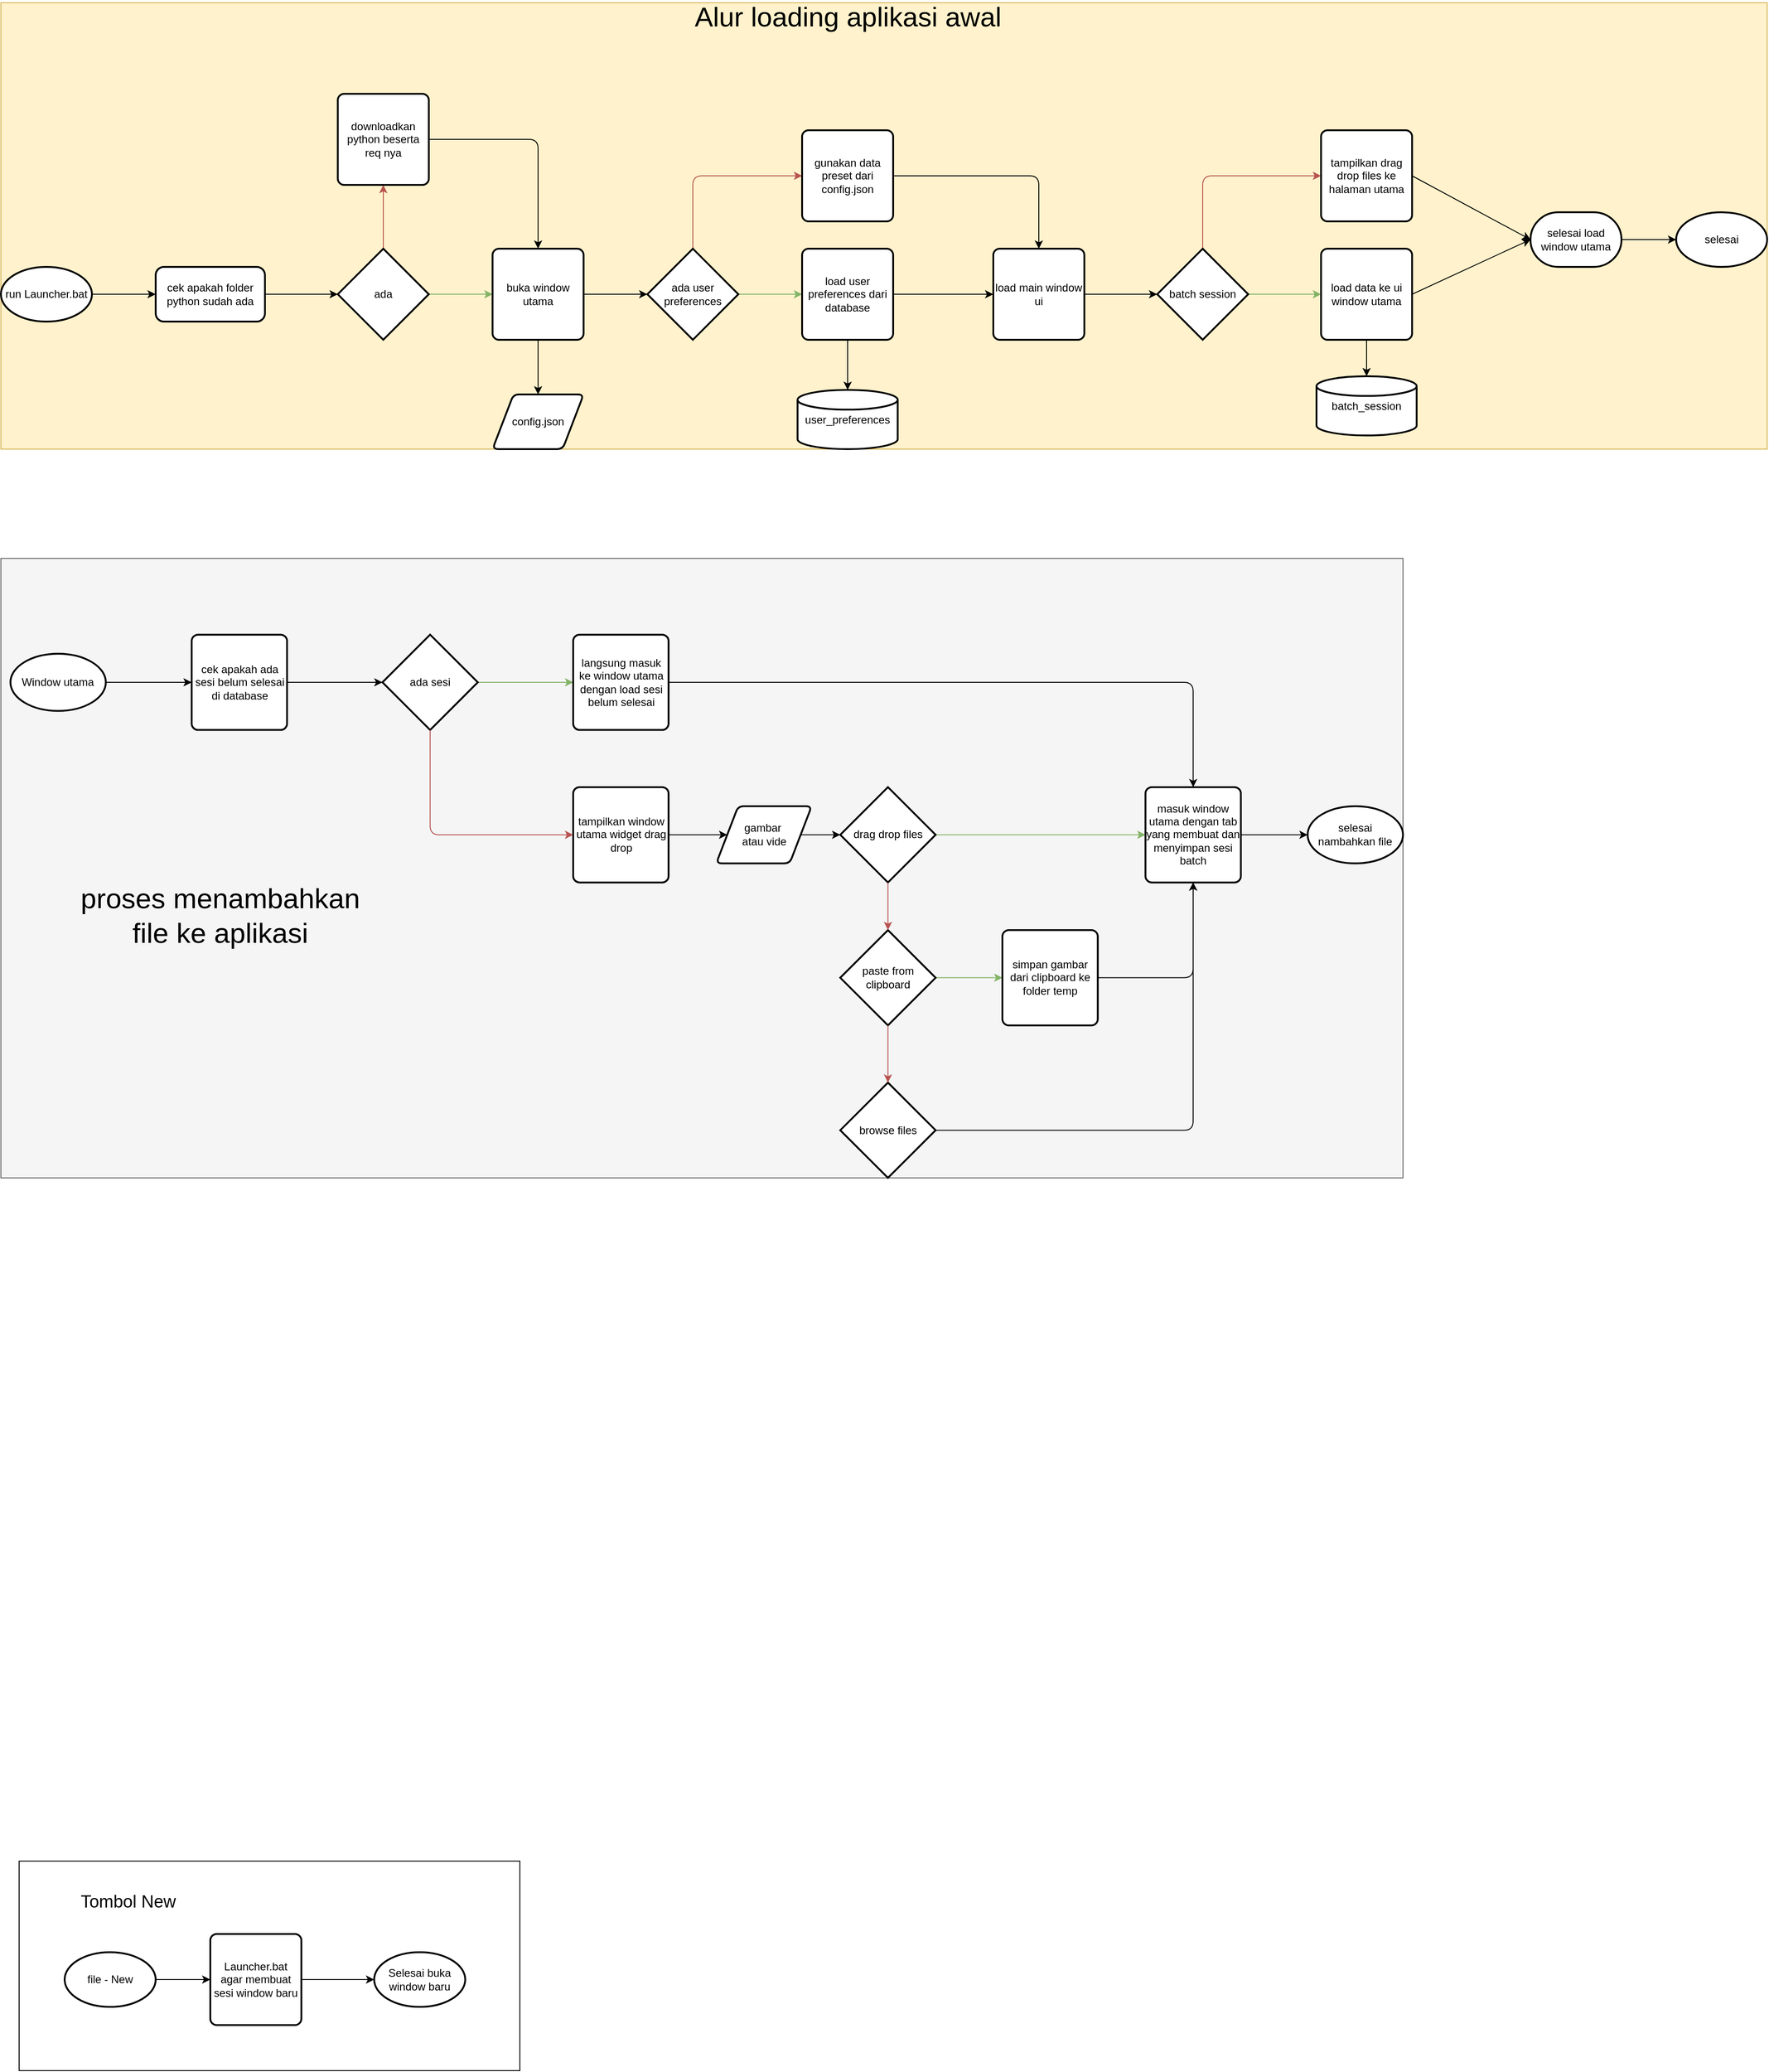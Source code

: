 <mxfile>
    <diagram id="F0ctVxVE38bWQ0yOnthC" name="Page-1">
        <mxGraphModel dx="3080" dy="2131" grid="1" gridSize="10" guides="1" tooltips="1" connect="1" arrows="1" fold="1" page="0" pageScale="1" pageWidth="850" pageHeight="1100" math="0" shadow="0">
            <root>
                <mxCell id="0"/>
                <mxCell id="1" parent="0"/>
                <mxCell id="142" value="" style="group" vertex="1" connectable="0" parent="1">
                    <mxGeometry x="370" y="1850" width="550" height="230" as="geometry"/>
                </mxCell>
                <mxCell id="101" value="" style="rounded=0;whiteSpace=wrap;html=1;" vertex="1" parent="142">
                    <mxGeometry width="550" height="230" as="geometry"/>
                </mxCell>
                <mxCell id="94" value="Launcher.bat&lt;div&gt;agar membuat sesi window baru&lt;/div&gt;" style="rounded=1;whiteSpace=wrap;html=1;absoluteArcSize=1;arcSize=14;strokeWidth=2;" vertex="1" parent="142">
                    <mxGeometry x="210" y="80" width="100" height="100" as="geometry"/>
                </mxCell>
                <mxCell id="96" style="edgeStyle=none;html=1;exitX=1;exitY=0.5;exitDx=0;exitDy=0;exitPerimeter=0;entryX=0;entryY=0.5;entryDx=0;entryDy=0;" edge="1" parent="142" source="95" target="94">
                    <mxGeometry relative="1" as="geometry"/>
                </mxCell>
                <mxCell id="95" value="file - New" style="strokeWidth=2;html=1;shape=mxgraph.flowchart.start_1;whiteSpace=wrap;" vertex="1" parent="142">
                    <mxGeometry x="50" y="100" width="100" height="60" as="geometry"/>
                </mxCell>
                <mxCell id="99" value="Selesai buka window baru" style="strokeWidth=2;html=1;shape=mxgraph.flowchart.start_1;whiteSpace=wrap;" vertex="1" parent="142">
                    <mxGeometry x="390" y="100" width="100" height="60" as="geometry"/>
                </mxCell>
                <mxCell id="100" style="edgeStyle=none;html=1;exitX=1;exitY=0.5;exitDx=0;exitDy=0;entryX=0;entryY=0.5;entryDx=0;entryDy=0;entryPerimeter=0;" edge="1" parent="142" source="94" target="99">
                    <mxGeometry relative="1" as="geometry"/>
                </mxCell>
                <mxCell id="141" value="Tombol New" style="text;html=1;align=center;verticalAlign=middle;whiteSpace=wrap;rounded=0;fontSize=19;" vertex="1" parent="142">
                    <mxGeometry x="30" y="30" width="180" height="30" as="geometry"/>
                </mxCell>
                <mxCell id="180" value="" style="group;strokeColor=#666666;rounded=0;fillColor=#f5f5f5;fontColor=#333333;" vertex="1" connectable="0" parent="1">
                    <mxGeometry x="350" y="420" width="1540" height="680" as="geometry"/>
                </mxCell>
                <mxCell id="146" style="edgeStyle=none;html=1;exitX=1;exitY=0.5;exitDx=0;exitDy=0;exitPerimeter=0;entryX=0;entryY=0.5;entryDx=0;entryDy=0;" edge="1" parent="180" source="143" target="145">
                    <mxGeometry relative="1" as="geometry"/>
                </mxCell>
                <mxCell id="143" value="Window utama" style="strokeWidth=2;html=1;shape=mxgraph.flowchart.start_1;whiteSpace=wrap;" vertex="1" parent="180">
                    <mxGeometry x="10.476" y="104.615" width="104.762" height="62.769" as="geometry"/>
                </mxCell>
                <mxCell id="145" value="cek apakah ada sesi belum selesai di database" style="rounded=1;whiteSpace=wrap;html=1;absoluteArcSize=1;arcSize=14;strokeWidth=2;" vertex="1" parent="180">
                    <mxGeometry x="209.524" y="83.692" width="104.762" height="104.615" as="geometry"/>
                </mxCell>
                <mxCell id="150" style="edgeStyle=none;html=1;exitX=1;exitY=0.5;exitDx=0;exitDy=0;exitPerimeter=0;entryX=0;entryY=0.5;entryDx=0;entryDy=0;fillColor=#d5e8d4;strokeColor=#82b366;" edge="1" parent="180" source="147" target="149">
                    <mxGeometry relative="1" as="geometry"/>
                </mxCell>
                <mxCell id="147" value="ada sesi" style="strokeWidth=2;html=1;shape=mxgraph.flowchart.decision;whiteSpace=wrap;" vertex="1" parent="180">
                    <mxGeometry x="419.048" y="83.692" width="104.762" height="104.615" as="geometry"/>
                </mxCell>
                <mxCell id="148" style="edgeStyle=none;html=1;exitX=1;exitY=0.5;exitDx=0;exitDy=0;entryX=0;entryY=0.5;entryDx=0;entryDy=0;entryPerimeter=0;" edge="1" parent="180" source="145" target="147">
                    <mxGeometry relative="1" as="geometry"/>
                </mxCell>
                <mxCell id="161" style="edgeStyle=orthogonalEdgeStyle;html=1;exitX=1;exitY=0.5;exitDx=0;exitDy=0;entryX=0.5;entryY=0;entryDx=0;entryDy=0;" edge="1" parent="180" source="149" target="159">
                    <mxGeometry relative="1" as="geometry"/>
                </mxCell>
                <mxCell id="149" value="langsung masuk ke window utama dengan load sesi belum selesai" style="rounded=1;whiteSpace=wrap;html=1;absoluteArcSize=1;arcSize=14;strokeWidth=2;" vertex="1" parent="180">
                    <mxGeometry x="628.571" y="83.692" width="104.762" height="104.615" as="geometry"/>
                </mxCell>
                <mxCell id="172" style="edgeStyle=none;html=1;exitX=1;exitY=0.5;exitDx=0;exitDy=0;entryX=0;entryY=0.5;entryDx=0;entryDy=0;" edge="1" parent="180" source="151" target="171">
                    <mxGeometry relative="1" as="geometry"/>
                </mxCell>
                <mxCell id="151" value="tampilkan window utama widget drag drop" style="rounded=1;whiteSpace=wrap;html=1;absoluteArcSize=1;arcSize=14;strokeWidth=2;" vertex="1" parent="180">
                    <mxGeometry x="628.571" y="251.077" width="104.762" height="104.615" as="geometry"/>
                </mxCell>
                <mxCell id="160" style="edgeStyle=none;html=1;exitX=1;exitY=0.5;exitDx=0;exitDy=0;exitPerimeter=0;entryX=0;entryY=0.5;entryDx=0;entryDy=0;fillColor=#d5e8d4;strokeColor=#82b366;" edge="1" parent="180" source="157" target="159">
                    <mxGeometry relative="1" as="geometry"/>
                </mxCell>
                <mxCell id="157" value="drag drop files" style="strokeWidth=2;html=1;shape=mxgraph.flowchart.decision;whiteSpace=wrap;" vertex="1" parent="180">
                    <mxGeometry x="921.905" y="251.077" width="104.762" height="104.615" as="geometry"/>
                </mxCell>
                <mxCell id="159" value="masuk window utama dengan tab yang membuat dan menyimpan sesi batch" style="rounded=1;whiteSpace=wrap;html=1;absoluteArcSize=1;arcSize=14;strokeWidth=2;" vertex="1" parent="180">
                    <mxGeometry x="1257.143" y="251.077" width="104.762" height="104.615" as="geometry"/>
                </mxCell>
                <mxCell id="166" style="edgeStyle=none;html=1;exitX=1;exitY=0.5;exitDx=0;exitDy=0;exitPerimeter=0;entryX=0;entryY=0.5;entryDx=0;entryDy=0;fillColor=#d5e8d4;strokeColor=#82b366;" edge="1" parent="180" source="162" target="165">
                    <mxGeometry relative="1" as="geometry"/>
                </mxCell>
                <mxCell id="162" value="paste from clipboard" style="strokeWidth=2;html=1;shape=mxgraph.flowchart.decision;whiteSpace=wrap;" vertex="1" parent="180">
                    <mxGeometry x="921.905" y="408" width="104.762" height="104.615" as="geometry"/>
                </mxCell>
                <mxCell id="169" style="edgeStyle=orthogonalEdgeStyle;html=1;exitX=1;exitY=0.5;exitDx=0;exitDy=0;entryX=0.5;entryY=1;entryDx=0;entryDy=0;" edge="1" parent="180" source="165" target="159">
                    <mxGeometry relative="1" as="geometry"/>
                </mxCell>
                <mxCell id="165" value="simpan gambar dari clipboard ke folder temp" style="rounded=1;whiteSpace=wrap;html=1;absoluteArcSize=1;arcSize=14;strokeWidth=2;" vertex="1" parent="180">
                    <mxGeometry x="1100" y="408" width="104.762" height="104.615" as="geometry"/>
                </mxCell>
                <mxCell id="170" style="edgeStyle=orthogonalEdgeStyle;html=1;exitX=1;exitY=0.5;exitDx=0;exitDy=0;exitPerimeter=0;entryX=0.5;entryY=1;entryDx=0;entryDy=0;" edge="1" parent="180" source="167" target="159">
                    <mxGeometry relative="1" as="geometry"/>
                </mxCell>
                <mxCell id="167" value="browse files" style="strokeWidth=2;html=1;shape=mxgraph.flowchart.decision;whiteSpace=wrap;" vertex="1" parent="180">
                    <mxGeometry x="921.905" y="575.385" width="104.762" height="104.615" as="geometry"/>
                </mxCell>
                <mxCell id="171" value="gambar&amp;nbsp;&lt;div&gt;atau vide&lt;/div&gt;" style="shape=parallelogram;html=1;strokeWidth=2;perimeter=parallelogramPerimeter;whiteSpace=wrap;rounded=1;arcSize=12;size=0.23;" vertex="1" parent="180">
                    <mxGeometry x="785.714" y="272" width="104.762" height="62.769" as="geometry"/>
                </mxCell>
                <mxCell id="173" style="edgeStyle=none;html=1;exitX=1;exitY=0.5;exitDx=0;exitDy=0;entryX=0;entryY=0.5;entryDx=0;entryDy=0;entryPerimeter=0;" edge="1" parent="180" source="171" target="157">
                    <mxGeometry relative="1" as="geometry"/>
                </mxCell>
                <mxCell id="176" value="selesai nambahkan file" style="strokeWidth=2;html=1;shape=mxgraph.flowchart.start_1;whiteSpace=wrap;" vertex="1" parent="180">
                    <mxGeometry x="1435.238" y="272" width="104.762" height="62.769" as="geometry"/>
                </mxCell>
                <mxCell id="177" style="edgeStyle=none;html=1;exitX=1;exitY=0.5;exitDx=0;exitDy=0;entryX=0;entryY=0.5;entryDx=0;entryDy=0;entryPerimeter=0;" edge="1" parent="180" source="159" target="176">
                    <mxGeometry relative="1" as="geometry"/>
                </mxCell>
                <mxCell id="178" value="proses menambahkan file ke aplikasi" style="text;html=1;align=center;verticalAlign=middle;whiteSpace=wrap;rounded=0;fontSize=31;" vertex="1" parent="180">
                    <mxGeometry x="62.86" y="376.62" width="356.19" height="31.385" as="geometry"/>
                </mxCell>
                <mxCell id="152" style="edgeStyle=orthogonalEdgeStyle;html=1;exitX=0.5;exitY=1;exitDx=0;exitDy=0;exitPerimeter=0;entryX=0;entryY=0.5;entryDx=0;entryDy=0;fillColor=#f8cecc;strokeColor=#b85450;" edge="1" parent="180" source="147" target="151">
                    <mxGeometry relative="1" as="geometry"/>
                </mxCell>
                <mxCell id="163" style="edgeStyle=none;html=1;exitX=0.5;exitY=1;exitDx=0;exitDy=0;exitPerimeter=0;entryX=0.5;entryY=0;entryDx=0;entryDy=0;entryPerimeter=0;fillColor=#f8cecc;strokeColor=#b85450;" edge="1" parent="180" source="157" target="162">
                    <mxGeometry relative="1" as="geometry"/>
                </mxCell>
                <mxCell id="168" style="edgeStyle=none;html=1;exitX=0.5;exitY=1;exitDx=0;exitDy=0;exitPerimeter=0;entryX=0.5;entryY=0;entryDx=0;entryDy=0;entryPerimeter=0;fillColor=#f8cecc;strokeColor=#b85450;" edge="1" parent="180" source="162" target="167">
                    <mxGeometry relative="1" as="geometry"/>
                </mxCell>
                <mxCell id="182" value="" style="group;strokeColor=#d6b656;fillColor=#fff2cc;" vertex="1" connectable="0" parent="1">
                    <mxGeometry x="350" y="-190" width="1940" height="490" as="geometry"/>
                </mxCell>
                <mxCell id="47" value="" style="edgeStyle=none;html=1;" edge="1" parent="182" source="45" target="46">
                    <mxGeometry relative="1" as="geometry"/>
                </mxCell>
                <mxCell id="45" value="run Launcher.bat" style="strokeWidth=2;html=1;shape=mxgraph.flowchart.start_1;whiteSpace=wrap;" vertex="1" parent="182">
                    <mxGeometry y="290" width="100" height="60" as="geometry"/>
                </mxCell>
                <mxCell id="46" value="cek apakah folder python sudah ada" style="rounded=1;whiteSpace=wrap;html=1;strokeWidth=2;" vertex="1" parent="182">
                    <mxGeometry x="170" y="290" width="120" height="60" as="geometry"/>
                </mxCell>
                <mxCell id="55" style="edgeStyle=none;html=1;exitX=1;exitY=0.5;exitDx=0;exitDy=0;exitPerimeter=0;entryX=0;entryY=0.5;entryDx=0;entryDy=0;fillColor=#d5e8d4;strokeColor=#82b366;" edge="1" parent="182" source="48" target="51">
                    <mxGeometry relative="1" as="geometry"/>
                </mxCell>
                <mxCell id="68" style="edgeStyle=none;html=1;exitX=0.5;exitY=0;exitDx=0;exitDy=0;exitPerimeter=0;entryX=0.5;entryY=1;entryDx=0;entryDy=0;fillColor=#f8cecc;strokeColor=#b85450;" edge="1" parent="182" source="48" target="56">
                    <mxGeometry relative="1" as="geometry"/>
                </mxCell>
                <mxCell id="48" value="ada" style="strokeWidth=2;html=1;shape=mxgraph.flowchart.decision;whiteSpace=wrap;" vertex="1" parent="182">
                    <mxGeometry x="370" y="270" width="100" height="100" as="geometry"/>
                </mxCell>
                <mxCell id="50" style="edgeStyle=none;html=1;exitX=1;exitY=0.5;exitDx=0;exitDy=0;entryX=0;entryY=0.5;entryDx=0;entryDy=0;entryPerimeter=0;" edge="1" parent="182" source="46" target="48">
                    <mxGeometry relative="1" as="geometry"/>
                </mxCell>
                <mxCell id="53" style="edgeStyle=none;html=1;exitX=0.5;exitY=1;exitDx=0;exitDy=0;" edge="1" parent="182" source="51" target="52">
                    <mxGeometry relative="1" as="geometry"/>
                </mxCell>
                <mxCell id="51" value="buka window utama" style="rounded=1;whiteSpace=wrap;html=1;absoluteArcSize=1;arcSize=14;strokeWidth=2;" vertex="1" parent="182">
                    <mxGeometry x="540" y="270" width="100" height="100" as="geometry"/>
                </mxCell>
                <mxCell id="52" value="config.json" style="shape=parallelogram;html=1;strokeWidth=2;perimeter=parallelogramPerimeter;whiteSpace=wrap;rounded=1;arcSize=12;size=0.23;" vertex="1" parent="182">
                    <mxGeometry x="540" y="430" width="100" height="60" as="geometry"/>
                </mxCell>
                <mxCell id="69" style="edgeStyle=orthogonalEdgeStyle;html=1;exitX=1;exitY=0.5;exitDx=0;exitDy=0;entryX=0.5;entryY=0;entryDx=0;entryDy=0;" edge="1" parent="182" source="56" target="51">
                    <mxGeometry relative="1" as="geometry"/>
                </mxCell>
                <mxCell id="56" value="downloadkan python beserta req nya" style="rounded=1;whiteSpace=wrap;html=1;absoluteArcSize=1;arcSize=14;strokeWidth=2;" vertex="1" parent="182">
                    <mxGeometry x="370" y="100" width="100" height="100" as="geometry"/>
                </mxCell>
                <mxCell id="62" style="edgeStyle=none;html=1;exitX=1;exitY=0.5;exitDx=0;exitDy=0;exitPerimeter=0;entryX=0;entryY=0.5;entryDx=0;entryDy=0;fillColor=#d5e8d4;strokeColor=#82b366;" edge="1" parent="182" source="59" target="61">
                    <mxGeometry relative="1" as="geometry"/>
                </mxCell>
                <mxCell id="67" style="edgeStyle=orthogonalEdgeStyle;html=1;exitX=0.5;exitY=0;exitDx=0;exitDy=0;exitPerimeter=0;entryX=0;entryY=0.5;entryDx=0;entryDy=0;fillColor=#f8cecc;strokeColor=#b85450;" edge="1" parent="182" source="59" target="66">
                    <mxGeometry relative="1" as="geometry"/>
                </mxCell>
                <mxCell id="59" value="ada user preferences" style="strokeWidth=2;html=1;shape=mxgraph.flowchart.decision;whiteSpace=wrap;" vertex="1" parent="182">
                    <mxGeometry x="710" y="270" width="100" height="100" as="geometry"/>
                </mxCell>
                <mxCell id="60" style="edgeStyle=none;html=1;exitX=1;exitY=0.5;exitDx=0;exitDy=0;entryX=0;entryY=0.5;entryDx=0;entryDy=0;entryPerimeter=0;" edge="1" parent="182" source="51" target="59">
                    <mxGeometry relative="1" as="geometry"/>
                </mxCell>
                <mxCell id="71" style="edgeStyle=none;html=1;exitX=1;exitY=0.5;exitDx=0;exitDy=0;entryX=0;entryY=0.5;entryDx=0;entryDy=0;" edge="1" parent="182" source="61" target="70">
                    <mxGeometry relative="1" as="geometry"/>
                </mxCell>
                <mxCell id="61" value="load user preferences dari database" style="rounded=1;whiteSpace=wrap;html=1;absoluteArcSize=1;arcSize=14;strokeWidth=2;" vertex="1" parent="182">
                    <mxGeometry x="880" y="270" width="100" height="100" as="geometry"/>
                </mxCell>
                <mxCell id="64" value="user_preferences" style="strokeWidth=2;html=1;shape=mxgraph.flowchart.database;whiteSpace=wrap;" vertex="1" parent="182">
                    <mxGeometry x="875" y="425" width="110" height="65" as="geometry"/>
                </mxCell>
                <mxCell id="65" style="edgeStyle=none;html=1;exitX=0.5;exitY=1;exitDx=0;exitDy=0;entryX=0.5;entryY=0;entryDx=0;entryDy=0;entryPerimeter=0;" edge="1" parent="182" source="61" target="64">
                    <mxGeometry relative="1" as="geometry"/>
                </mxCell>
                <mxCell id="72" style="edgeStyle=orthogonalEdgeStyle;html=1;exitX=1;exitY=0.5;exitDx=0;exitDy=0;entryX=0.5;entryY=0;entryDx=0;entryDy=0;" edge="1" parent="182" source="66" target="70">
                    <mxGeometry relative="1" as="geometry"/>
                </mxCell>
                <mxCell id="66" value="gunakan data preset dari config.json" style="rounded=1;whiteSpace=wrap;html=1;absoluteArcSize=1;arcSize=14;strokeWidth=2;" vertex="1" parent="182">
                    <mxGeometry x="880" y="140" width="100" height="100" as="geometry"/>
                </mxCell>
                <mxCell id="70" value="load main window ui" style="rounded=1;whiteSpace=wrap;html=1;absoluteArcSize=1;arcSize=14;strokeWidth=2;" vertex="1" parent="182">
                    <mxGeometry x="1090" y="270" width="100" height="100" as="geometry"/>
                </mxCell>
                <mxCell id="76" style="edgeStyle=none;html=1;exitX=1;exitY=0.5;exitDx=0;exitDy=0;exitPerimeter=0;entryX=0;entryY=0.5;entryDx=0;entryDy=0;fillColor=#d5e8d4;strokeColor=#82b366;" edge="1" parent="182" source="73" target="75">
                    <mxGeometry relative="1" as="geometry"/>
                </mxCell>
                <mxCell id="78" style="edgeStyle=orthogonalEdgeStyle;html=1;exitX=0.5;exitY=0;exitDx=0;exitDy=0;exitPerimeter=0;entryX=0;entryY=0.5;entryDx=0;entryDy=0;fillColor=#f8cecc;strokeColor=#b85450;" edge="1" parent="182" source="73" target="77">
                    <mxGeometry relative="1" as="geometry"/>
                </mxCell>
                <mxCell id="73" value="&lt;div&gt;&lt;span style=&quot;background-color: transparent;&quot;&gt;batch session&lt;/span&gt;&lt;/div&gt;" style="strokeWidth=2;html=1;shape=mxgraph.flowchart.decision;whiteSpace=wrap;" vertex="1" parent="182">
                    <mxGeometry x="1270" y="270" width="100" height="100" as="geometry"/>
                </mxCell>
                <mxCell id="74" style="edgeStyle=none;html=1;exitX=1;exitY=0.5;exitDx=0;exitDy=0;entryX=0;entryY=0.5;entryDx=0;entryDy=0;entryPerimeter=0;" edge="1" parent="182" source="70" target="73">
                    <mxGeometry relative="1" as="geometry"/>
                </mxCell>
                <mxCell id="75" value="load data ke ui window utama" style="rounded=1;whiteSpace=wrap;html=1;absoluteArcSize=1;arcSize=14;strokeWidth=2;" vertex="1" parent="182">
                    <mxGeometry x="1450" y="270" width="100" height="100" as="geometry"/>
                </mxCell>
                <mxCell id="77" value="tampilkan drag drop files ke halaman utama" style="rounded=1;whiteSpace=wrap;html=1;absoluteArcSize=1;arcSize=14;strokeWidth=2;" vertex="1" parent="182">
                    <mxGeometry x="1450" y="140" width="100" height="100" as="geometry"/>
                </mxCell>
                <mxCell id="81" value="selesai load window utama" style="strokeWidth=2;html=1;shape=mxgraph.flowchart.terminator;whiteSpace=wrap;" vertex="1" parent="182">
                    <mxGeometry x="1680" y="230" width="100" height="60" as="geometry"/>
                </mxCell>
                <mxCell id="82" style="edgeStyle=none;html=1;exitX=1;exitY=0.5;exitDx=0;exitDy=0;entryX=0;entryY=0.5;entryDx=0;entryDy=0;entryPerimeter=0;" edge="1" parent="182" source="77" target="81">
                    <mxGeometry relative="1" as="geometry"/>
                </mxCell>
                <mxCell id="83" style="edgeStyle=none;html=1;exitX=1;exitY=0.5;exitDx=0;exitDy=0;entryX=0;entryY=0.5;entryDx=0;entryDy=0;entryPerimeter=0;" edge="1" parent="182" source="75" target="81">
                    <mxGeometry relative="1" as="geometry"/>
                </mxCell>
                <mxCell id="84" value="batch_session" style="strokeWidth=2;html=1;shape=mxgraph.flowchart.database;whiteSpace=wrap;" vertex="1" parent="182">
                    <mxGeometry x="1445" y="410" width="110" height="65" as="geometry"/>
                </mxCell>
                <mxCell id="85" style="edgeStyle=none;html=1;exitX=0.5;exitY=1;exitDx=0;exitDy=0;entryX=0.5;entryY=0;entryDx=0;entryDy=0;entryPerimeter=0;" edge="1" parent="182" source="75" target="84">
                    <mxGeometry relative="1" as="geometry"/>
                </mxCell>
                <mxCell id="86" value="selesai" style="strokeWidth=2;html=1;shape=mxgraph.flowchart.start_1;whiteSpace=wrap;" vertex="1" parent="182">
                    <mxGeometry x="1840" y="230" width="100" height="60" as="geometry"/>
                </mxCell>
                <mxCell id="87" style="edgeStyle=none;html=1;exitX=1;exitY=0.5;exitDx=0;exitDy=0;exitPerimeter=0;entryX=0;entryY=0.5;entryDx=0;entryDy=0;entryPerimeter=0;" edge="1" parent="182" source="81" target="86">
                    <mxGeometry relative="1" as="geometry"/>
                </mxCell>
                <mxCell id="89" value="Alur loading aplikasi awal" style="text;html=1;align=center;verticalAlign=middle;whiteSpace=wrap;rounded=0;fontSize=30;" vertex="1" parent="182">
                    <mxGeometry x="727.5" width="405" height="30" as="geometry"/>
                </mxCell>
            </root>
        </mxGraphModel>
    </diagram>
</mxfile>
